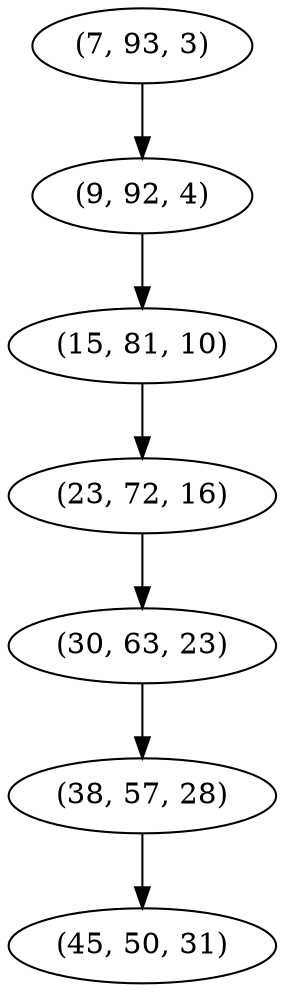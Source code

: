 digraph tree {
    "(7, 93, 3)";
    "(9, 92, 4)";
    "(15, 81, 10)";
    "(23, 72, 16)";
    "(30, 63, 23)";
    "(38, 57, 28)";
    "(45, 50, 31)";
    "(7, 93, 3)" -> "(9, 92, 4)";
    "(9, 92, 4)" -> "(15, 81, 10)";
    "(15, 81, 10)" -> "(23, 72, 16)";
    "(23, 72, 16)" -> "(30, 63, 23)";
    "(30, 63, 23)" -> "(38, 57, 28)";
    "(38, 57, 28)" -> "(45, 50, 31)";
}
